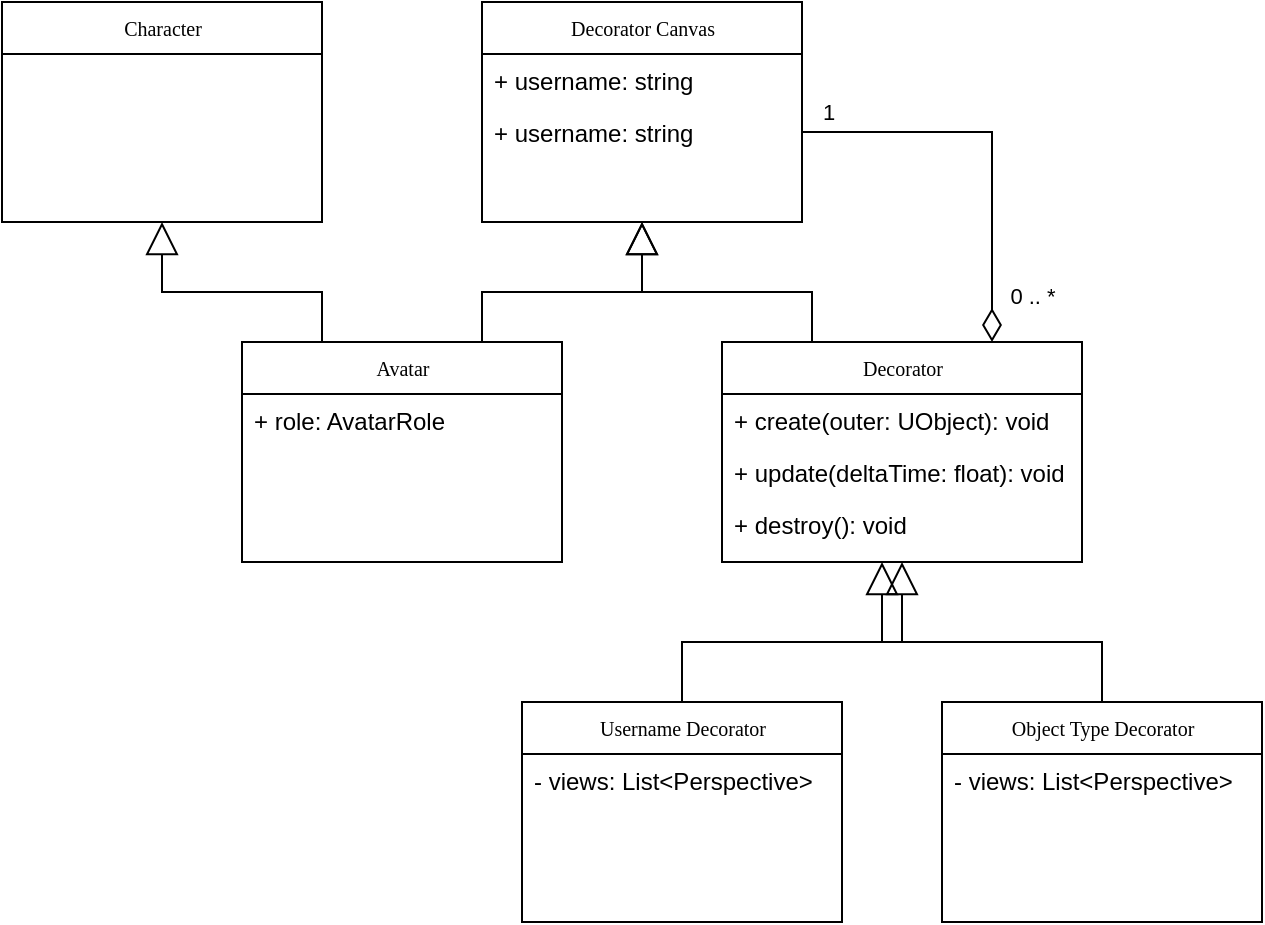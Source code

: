 <mxfile version="14.4.3" type="device"><diagram name="Page-1" id="c4acf3e9-155e-7222-9cf6-157b1a14988f"><mxGraphModel dx="770" dy="663" grid="1" gridSize="10" guides="1" tooltips="1" connect="1" arrows="1" fold="1" page="1" pageScale="1" pageWidth="850" pageHeight="1100" background="#ffffff" math="0" shadow="0"><root><mxCell id="0"/><mxCell id="1" parent="0"/><mxCell id="DWJNwTgVJdmTpG_8to2k-1" style="edgeStyle=orthogonalEdgeStyle;rounded=0;orthogonalLoop=1;jettySize=auto;html=1;exitX=0.25;exitY=0;exitDx=0;exitDy=0;entryX=0.5;entryY=1;entryDx=0;entryDy=0;endArrow=block;endFill=0;endSize=14;startSize=14;" parent="1" source="17acba5748e5396b-20" target="17acba5748e5396b-30" edge="1"><mxGeometry relative="1" as="geometry"/></mxCell><mxCell id="DWJNwTgVJdmTpG_8to2k-12" style="edgeStyle=orthogonalEdgeStyle;rounded=0;orthogonalLoop=1;jettySize=auto;html=1;exitX=0.75;exitY=0;exitDx=0;exitDy=0;entryX=1;entryY=0.5;entryDx=0;entryDy=0;startSize=14;endArrow=none;endFill=0;endSize=14;startArrow=diamondThin;startFill=0;" parent="1" source="17acba5748e5396b-20" edge="1"><mxGeometry relative="1" as="geometry"><mxPoint x="480" y="95" as="targetPoint"/><Array as="points"><mxPoint x="575" y="95"/></Array></mxGeometry></mxCell><mxCell id="DWJNwTgVJdmTpG_8to2k-17" value="1" style="edgeLabel;html=1;align=center;verticalAlign=middle;resizable=0;points=[];" parent="DWJNwTgVJdmTpG_8to2k-12" vertex="1" connectable="0"><mxGeometry x="0.578" y="-1" relative="1" as="geometry"><mxPoint x="-29" y="-9" as="offset"/></mxGeometry></mxCell><mxCell id="DWJNwTgVJdmTpG_8to2k-18" value="0 .. *" style="edgeLabel;html=1;align=center;verticalAlign=middle;resizable=0;points=[];" parent="DWJNwTgVJdmTpG_8to2k-12" vertex="1" connectable="0"><mxGeometry x="-0.632" y="-4" relative="1" as="geometry"><mxPoint x="16" y="14" as="offset"/></mxGeometry></mxCell><mxCell id="17acba5748e5396b-20" value="Decorator" style="swimlane;html=1;fontStyle=0;childLayout=stackLayout;horizontal=1;startSize=26;fillColor=none;horizontalStack=0;resizeParent=1;resizeLast=0;collapsible=1;marginBottom=0;swimlaneFillColor=#ffffff;rounded=0;shadow=0;comic=0;labelBackgroundColor=none;strokeWidth=1;fontFamily=Verdana;fontSize=10;align=center;" parent="1" vertex="1"><mxGeometry x="440" y="200" width="180" height="110" as="geometry"/></mxCell><mxCell id="5OmH9PVkj-RWI2lO-T1f-1" value="+ create(outer: UObject): void" style="text;html=1;strokeColor=none;fillColor=none;align=left;verticalAlign=top;spacingLeft=4;spacingRight=4;whiteSpace=wrap;overflow=hidden;rotatable=0;points=[[0,0.5],[1,0.5]];portConstraint=eastwest;" parent="17acba5748e5396b-20" vertex="1"><mxGeometry y="26" width="180" height="26" as="geometry"/></mxCell><mxCell id="17acba5748e5396b-21" value="+ update(deltaTime: float): void" style="text;html=1;strokeColor=none;fillColor=none;align=left;verticalAlign=top;spacingLeft=4;spacingRight=4;whiteSpace=wrap;overflow=hidden;rotatable=0;points=[[0,0.5],[1,0.5]];portConstraint=eastwest;" parent="17acba5748e5396b-20" vertex="1"><mxGeometry y="52" width="180" height="26" as="geometry"/></mxCell><mxCell id="tDM9y0i_GrCtp7vbaHTw-1" value="+ destroy(): void" style="text;html=1;strokeColor=none;fillColor=none;align=left;verticalAlign=top;spacingLeft=4;spacingRight=4;whiteSpace=wrap;overflow=hidden;rotatable=0;points=[[0,0.5],[1,0.5]];portConstraint=eastwest;" vertex="1" parent="17acba5748e5396b-20"><mxGeometry y="78" width="180" height="26" as="geometry"/></mxCell><mxCell id="17acba5748e5396b-30" value="Decorator Canvas" style="swimlane;html=1;fontStyle=0;childLayout=stackLayout;horizontal=1;startSize=26;fillColor=none;horizontalStack=0;resizeParent=1;resizeLast=0;collapsible=1;marginBottom=0;swimlaneFillColor=#ffffff;rounded=0;shadow=0;comic=0;labelBackgroundColor=none;strokeWidth=1;fontFamily=Verdana;fontSize=10;align=center;" parent="1" vertex="1"><mxGeometry x="320" y="30" width="160" height="110" as="geometry"/></mxCell><mxCell id="17acba5748e5396b-31" value="+ username: string" style="text;html=1;strokeColor=none;fillColor=none;align=left;verticalAlign=top;spacingLeft=4;spacingRight=4;whiteSpace=wrap;overflow=hidden;rotatable=0;points=[[0,0.5],[1,0.5]];portConstraint=eastwest;" parent="17acba5748e5396b-30" vertex="1"><mxGeometry y="26" width="160" height="26" as="geometry"/></mxCell><mxCell id="DWJNwTgVJdmTpG_8to2k-39" value="+ username: string" style="text;html=1;strokeColor=none;fillColor=none;align=left;verticalAlign=top;spacingLeft=4;spacingRight=4;whiteSpace=wrap;overflow=hidden;rotatable=0;points=[[0,0.5],[1,0.5]];portConstraint=eastwest;" parent="17acba5748e5396b-30" vertex="1"><mxGeometry y="52" width="160" height="26" as="geometry"/></mxCell><mxCell id="DWJNwTgVJdmTpG_8to2k-6" style="edgeStyle=orthogonalEdgeStyle;rounded=0;orthogonalLoop=1;jettySize=auto;html=1;entryX=0.5;entryY=1;entryDx=0;entryDy=0;endArrow=block;endFill=0;endSize=14;startSize=14;exitX=0.75;exitY=0;exitDx=0;exitDy=0;" parent="1" source="DWJNwTgVJdmTpG_8to2k-2" target="17acba5748e5396b-30" edge="1"><mxGeometry relative="1" as="geometry"/></mxCell><mxCell id="DWJNwTgVJdmTpG_8to2k-19" style="edgeStyle=orthogonalEdgeStyle;rounded=0;orthogonalLoop=1;jettySize=auto;html=1;exitX=0.25;exitY=0;exitDx=0;exitDy=0;entryX=0.5;entryY=1;entryDx=0;entryDy=0;startArrow=none;startFill=0;startSize=14;endArrow=block;endFill=0;endSize=14;" parent="1" source="DWJNwTgVJdmTpG_8to2k-2" target="DWJNwTgVJdmTpG_8to2k-13" edge="1"><mxGeometry relative="1" as="geometry"/></mxCell><mxCell id="DWJNwTgVJdmTpG_8to2k-2" value="Avatar" style="swimlane;html=1;fontStyle=0;childLayout=stackLayout;horizontal=1;startSize=26;fillColor=none;horizontalStack=0;resizeParent=1;resizeLast=0;collapsible=1;marginBottom=0;swimlaneFillColor=#ffffff;rounded=0;shadow=0;comic=0;labelBackgroundColor=none;strokeWidth=1;fontFamily=Verdana;fontSize=10;align=center;" parent="1" vertex="1"><mxGeometry x="200" y="200" width="160" height="110" as="geometry"/></mxCell><mxCell id="DWJNwTgVJdmTpG_8to2k-3" value="+ role: AvatarRole" style="text;html=1;strokeColor=none;fillColor=none;align=left;verticalAlign=top;spacingLeft=4;spacingRight=4;whiteSpace=wrap;overflow=hidden;rotatable=0;points=[[0,0.5],[1,0.5]];portConstraint=eastwest;" parent="DWJNwTgVJdmTpG_8to2k-2" vertex="1"><mxGeometry y="26" width="160" height="26" as="geometry"/></mxCell><mxCell id="DWJNwTgVJdmTpG_8to2k-11" style="edgeStyle=orthogonalEdgeStyle;rounded=0;orthogonalLoop=1;jettySize=auto;html=1;entryX=0.5;entryY=1;entryDx=0;entryDy=0;startSize=14;endArrow=block;endFill=0;endSize=14;" parent="1" source="DWJNwTgVJdmTpG_8to2k-7" target="17acba5748e5396b-20" edge="1"><mxGeometry relative="1" as="geometry"/></mxCell><mxCell id="DWJNwTgVJdmTpG_8to2k-7" value="Username Decorator" style="swimlane;html=1;fontStyle=0;childLayout=stackLayout;horizontal=1;startSize=26;fillColor=none;horizontalStack=0;resizeParent=1;resizeLast=0;collapsible=1;marginBottom=0;swimlaneFillColor=#ffffff;rounded=0;shadow=0;comic=0;labelBackgroundColor=none;strokeWidth=1;fontFamily=Verdana;fontSize=10;align=center;" parent="1" vertex="1"><mxGeometry x="340" y="380" width="160" height="110" as="geometry"/></mxCell><mxCell id="DWJNwTgVJdmTpG_8to2k-8" value="- views: List&amp;lt;Perspective&amp;gt;" style="text;html=1;strokeColor=none;fillColor=none;align=left;verticalAlign=top;spacingLeft=4;spacingRight=4;whiteSpace=wrap;overflow=hidden;rotatable=0;points=[[0,0.5],[1,0.5]];portConstraint=eastwest;" parent="DWJNwTgVJdmTpG_8to2k-7" vertex="1"><mxGeometry y="26" width="160" height="26" as="geometry"/></mxCell><mxCell id="DWJNwTgVJdmTpG_8to2k-13" value="Character" style="swimlane;html=1;fontStyle=0;childLayout=stackLayout;horizontal=1;startSize=26;fillColor=none;horizontalStack=0;resizeParent=1;resizeLast=0;collapsible=1;marginBottom=0;swimlaneFillColor=#ffffff;rounded=0;shadow=0;comic=0;labelBackgroundColor=none;strokeWidth=1;fontFamily=Verdana;fontSize=10;align=center;" parent="1" vertex="1"><mxGeometry x="80" y="30" width="160" height="110" as="geometry"/></mxCell><mxCell id="DWJNwTgVJdmTpG_8to2k-24" style="edgeStyle=orthogonalEdgeStyle;rounded=0;orthogonalLoop=1;jettySize=auto;html=1;startArrow=none;startFill=0;startSize=14;endArrow=block;endFill=0;endSize=14;" parent="1" source="DWJNwTgVJdmTpG_8to2k-20" edge="1"><mxGeometry relative="1" as="geometry"><mxPoint x="520" y="310" as="targetPoint"/><Array as="points"><mxPoint x="630" y="350"/><mxPoint x="520" y="350"/></Array></mxGeometry></mxCell><mxCell id="DWJNwTgVJdmTpG_8to2k-20" value="Object Type Decorator" style="swimlane;html=1;fontStyle=0;childLayout=stackLayout;horizontal=1;startSize=26;fillColor=none;horizontalStack=0;resizeParent=1;resizeLast=0;collapsible=1;marginBottom=0;swimlaneFillColor=#ffffff;rounded=0;shadow=0;comic=0;labelBackgroundColor=none;strokeWidth=1;fontFamily=Verdana;fontSize=10;align=center;" parent="1" vertex="1"><mxGeometry x="550" y="380" width="160" height="110" as="geometry"/></mxCell><mxCell id="DWJNwTgVJdmTpG_8to2k-21" value="- views: List&amp;lt;Perspective&amp;gt;" style="text;html=1;strokeColor=none;fillColor=none;align=left;verticalAlign=top;spacingLeft=4;spacingRight=4;whiteSpace=wrap;overflow=hidden;rotatable=0;points=[[0,0.5],[1,0.5]];portConstraint=eastwest;" parent="DWJNwTgVJdmTpG_8to2k-20" vertex="1"><mxGeometry y="26" width="160" height="26" as="geometry"/></mxCell></root></mxGraphModel></diagram></mxfile>